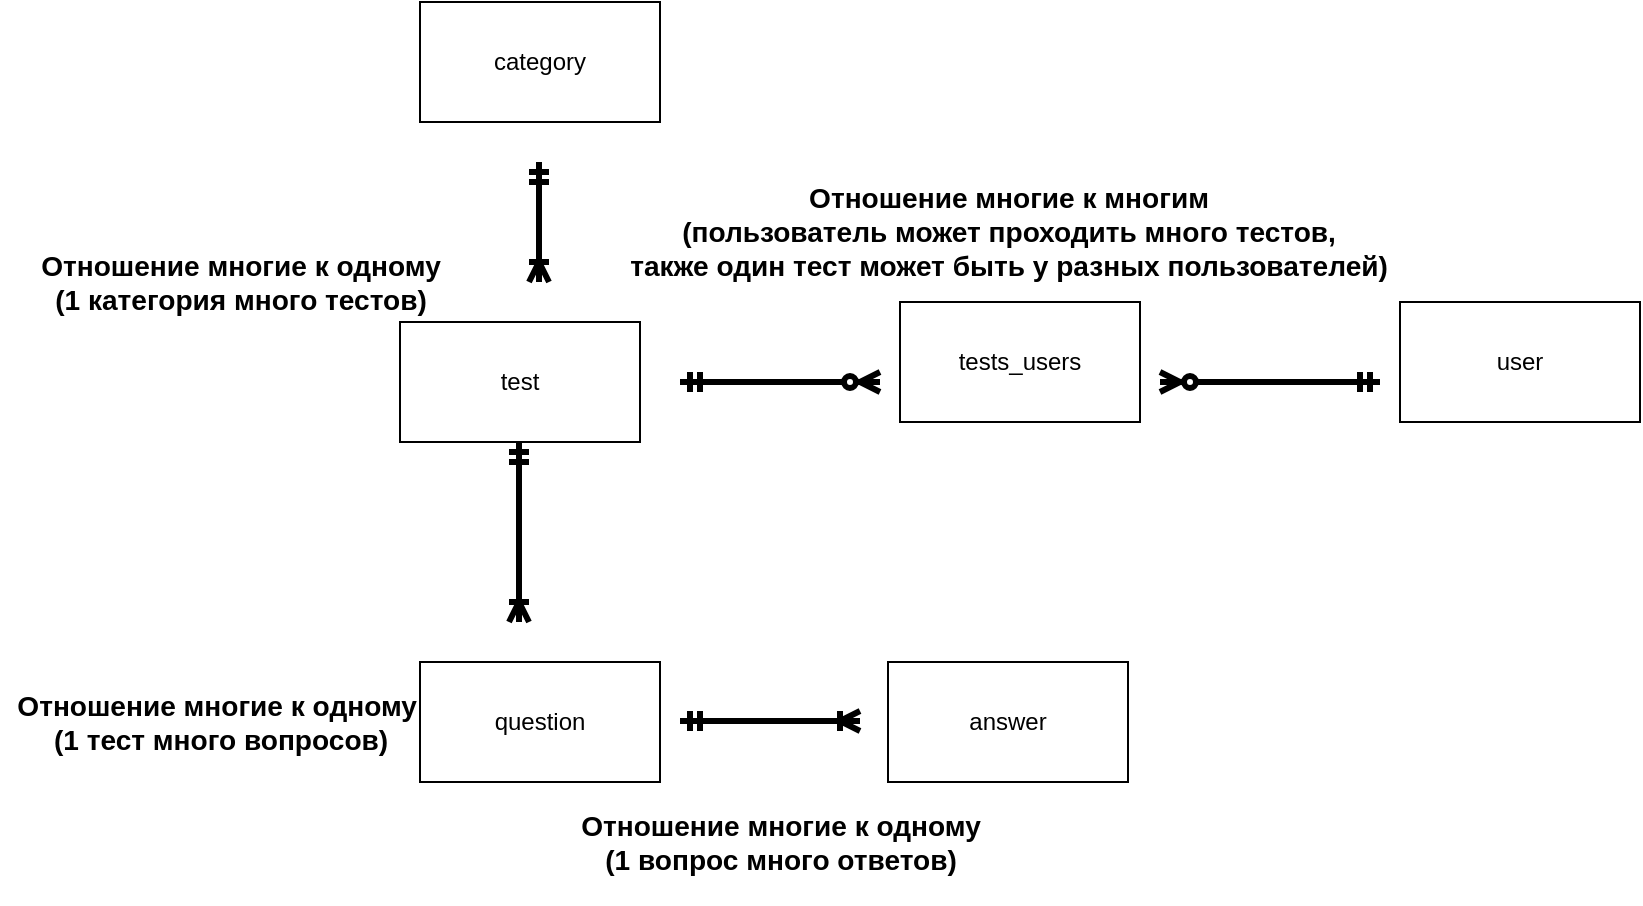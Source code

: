 <mxfile version="14.0.0" type="github">
  <diagram id="vrH7q5S-a7BI5Bq2vQL7" name="Page-1">
    <mxGraphModel dx="1889" dy="584" grid="1" gridSize="10" guides="1" tooltips="1" connect="1" arrows="1" fold="1" page="1" pageScale="1" pageWidth="827" pageHeight="1169" math="0" shadow="0">
      <root>
        <mxCell id="0" />
        <mxCell id="1" parent="0" />
        <mxCell id="pUUE5gAp4AY9ZBjPpAX3-1" value="test" style="rounded=0;whiteSpace=wrap;html=1;strokeWidth=1;perimeterSpacing=0;" parent="1" vertex="1">
          <mxGeometry x="110" y="250" width="120" height="60" as="geometry" />
        </mxCell>
        <mxCell id="pUUE5gAp4AY9ZBjPpAX3-2" value="user" style="rounded=0;whiteSpace=wrap;html=1;" parent="1" vertex="1">
          <mxGeometry x="610" y="240" width="120" height="60" as="geometry" />
        </mxCell>
        <mxCell id="pUUE5gAp4AY9ZBjPpAX3-3" value="question" style="rounded=0;whiteSpace=wrap;html=1;" parent="1" vertex="1">
          <mxGeometry x="120" y="420" width="120" height="60" as="geometry" />
        </mxCell>
        <mxCell id="pUUE5gAp4AY9ZBjPpAX3-5" value="category" style="rounded=0;whiteSpace=wrap;html=1;" parent="1" vertex="1">
          <mxGeometry x="120" y="90" width="120" height="60" as="geometry" />
        </mxCell>
        <mxCell id="pUUE5gAp4AY9ZBjPpAX3-6" value="tests_users" style="rounded=0;whiteSpace=wrap;html=1;" parent="1" vertex="1">
          <mxGeometry x="360" y="240" width="120" height="60" as="geometry" />
        </mxCell>
        <mxCell id="pUUE5gAp4AY9ZBjPpAX3-7" value="answer" style="rounded=0;whiteSpace=wrap;html=1;" parent="1" vertex="1">
          <mxGeometry x="354" y="420" width="120" height="60" as="geometry" />
        </mxCell>
        <mxCell id="pUUE5gAp4AY9ZBjPpAX3-12" value="" style="endArrow=ERzeroToMany;html=1;startArrow=ERmandOne;startFill=0;endFill=1;strokeWidth=3;" parent="1" edge="1">
          <mxGeometry width="50" height="50" relative="1" as="geometry">
            <mxPoint x="250" y="280" as="sourcePoint" />
            <mxPoint x="350" y="280" as="targetPoint" />
          </mxGeometry>
        </mxCell>
        <mxCell id="pUUE5gAp4AY9ZBjPpAX3-14" value="" style="endArrow=ERmandOne;html=1;endFill=0;startArrow=ERzeroToMany;startFill=1;strokeWidth=3;" parent="1" edge="1">
          <mxGeometry width="50" height="50" relative="1" as="geometry">
            <mxPoint x="490" y="280" as="sourcePoint" />
            <mxPoint x="600" y="280" as="targetPoint" />
          </mxGeometry>
        </mxCell>
        <mxCell id="pUUE5gAp4AY9ZBjPpAX3-18" value="" style="endArrow=ERmandOne;html=1;strokeWidth=3;startArrow=ERoneToMany;startFill=0;endFill=0;" parent="1" edge="1">
          <mxGeometry width="50" height="50" relative="1" as="geometry">
            <mxPoint x="169.5" y="400" as="sourcePoint" />
            <mxPoint x="169.5" y="310" as="targetPoint" />
            <Array as="points" />
          </mxGeometry>
        </mxCell>
        <mxCell id="pUUE5gAp4AY9ZBjPpAX3-19" value="" style="endArrow=ERoneToMany;html=1;strokeWidth=3;endFill=0;startArrow=ERmandOne;startFill=0;" parent="1" edge="1">
          <mxGeometry width="50" height="50" relative="1" as="geometry">
            <mxPoint x="250" y="449.5" as="sourcePoint" />
            <mxPoint x="340" y="449.5" as="targetPoint" />
          </mxGeometry>
        </mxCell>
        <mxCell id="pUUE5gAp4AY9ZBjPpAX3-20" value="" style="endArrow=ERoneToMany;html=1;strokeWidth=3;endFill=0;startArrow=ERmandOne;startFill=0;" parent="1" edge="1">
          <mxGeometry width="50" height="50" relative="1" as="geometry">
            <mxPoint x="179.5" y="170" as="sourcePoint" />
            <mxPoint x="179.5" y="230" as="targetPoint" />
          </mxGeometry>
        </mxCell>
        <mxCell id="GxquiDcSoge0WT4VxWAJ-1" value="&lt;h3&gt;Отношение многие к одному&lt;br&gt;(1 категория много тестов)&lt;/h3&gt;" style="text;html=1;align=center;verticalAlign=middle;resizable=0;points=[];autosize=1;" vertex="1" parent="1">
          <mxGeometry x="-80" y="200" width="220" height="60" as="geometry" />
        </mxCell>
        <mxCell id="GxquiDcSoge0WT4VxWAJ-2" value="&lt;h3&gt;Отношение многие к одному&amp;nbsp;&lt;br&gt;(1 тест много вопросов)&lt;/h3&gt;" style="text;html=1;align=center;verticalAlign=middle;resizable=0;points=[];autosize=1;" vertex="1" parent="1">
          <mxGeometry x="-90" y="420" width="220" height="60" as="geometry" />
        </mxCell>
        <mxCell id="GxquiDcSoge0WT4VxWAJ-3" value="&lt;h3&gt;Отношение многие к одному&lt;br&gt;(1 вопрос много ответов)&lt;/h3&gt;" style="text;html=1;align=center;verticalAlign=middle;resizable=0;points=[];autosize=1;" vertex="1" parent="1">
          <mxGeometry x="190" y="480" width="220" height="60" as="geometry" />
        </mxCell>
        <mxCell id="GxquiDcSoge0WT4VxWAJ-4" value="&lt;h3&gt;Отношение многие к многим&lt;br&gt;(пользователь может проходить много тестов,&lt;br&gt; также один тест может быть у разных пользователей)&lt;/h3&gt;" style="text;html=1;align=center;verticalAlign=middle;resizable=0;points=[];autosize=1;" vertex="1" parent="1">
          <mxGeometry x="219" y="165" width="390" height="80" as="geometry" />
        </mxCell>
      </root>
    </mxGraphModel>
  </diagram>
</mxfile>
